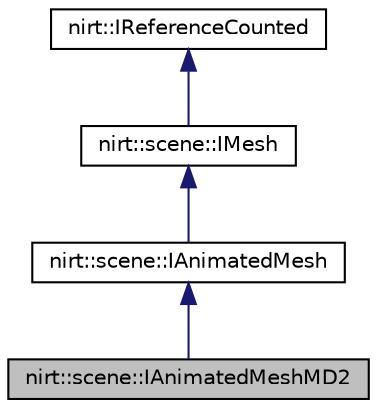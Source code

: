 digraph "nirt::scene::IAnimatedMeshMD2"
{
 // LATEX_PDF_SIZE
  edge [fontname="Helvetica",fontsize="10",labelfontname="Helvetica",labelfontsize="10"];
  node [fontname="Helvetica",fontsize="10",shape=record];
  Node1 [label="nirt::scene::IAnimatedMeshMD2",height=0.2,width=0.4,color="black", fillcolor="grey75", style="filled", fontcolor="black",tooltip="Interface for using some special functions of MD2 meshes."];
  Node2 -> Node1 [dir="back",color="midnightblue",fontsize="10",style="solid",fontname="Helvetica"];
  Node2 [label="nirt::scene::IAnimatedMesh",height=0.2,width=0.4,color="black", fillcolor="white", style="filled",URL="$classnirt_1_1scene_1_1IAnimatedMesh.html",tooltip="Interface for an animated mesh."];
  Node3 -> Node2 [dir="back",color="midnightblue",fontsize="10",style="solid",fontname="Helvetica"];
  Node3 [label="nirt::scene::IMesh",height=0.2,width=0.4,color="black", fillcolor="white", style="filled",URL="$classnirt_1_1scene_1_1IMesh.html",tooltip="Class which holds the geometry of an object."];
  Node4 -> Node3 [dir="back",color="midnightblue",fontsize="10",style="solid",fontname="Helvetica"];
  Node4 [label="nirt::IReferenceCounted",height=0.2,width=0.4,color="black", fillcolor="white", style="filled",URL="$classnirt_1_1IReferenceCounted.html",tooltip="Base class of most objects of the Nirtcpp Engine."];
}
